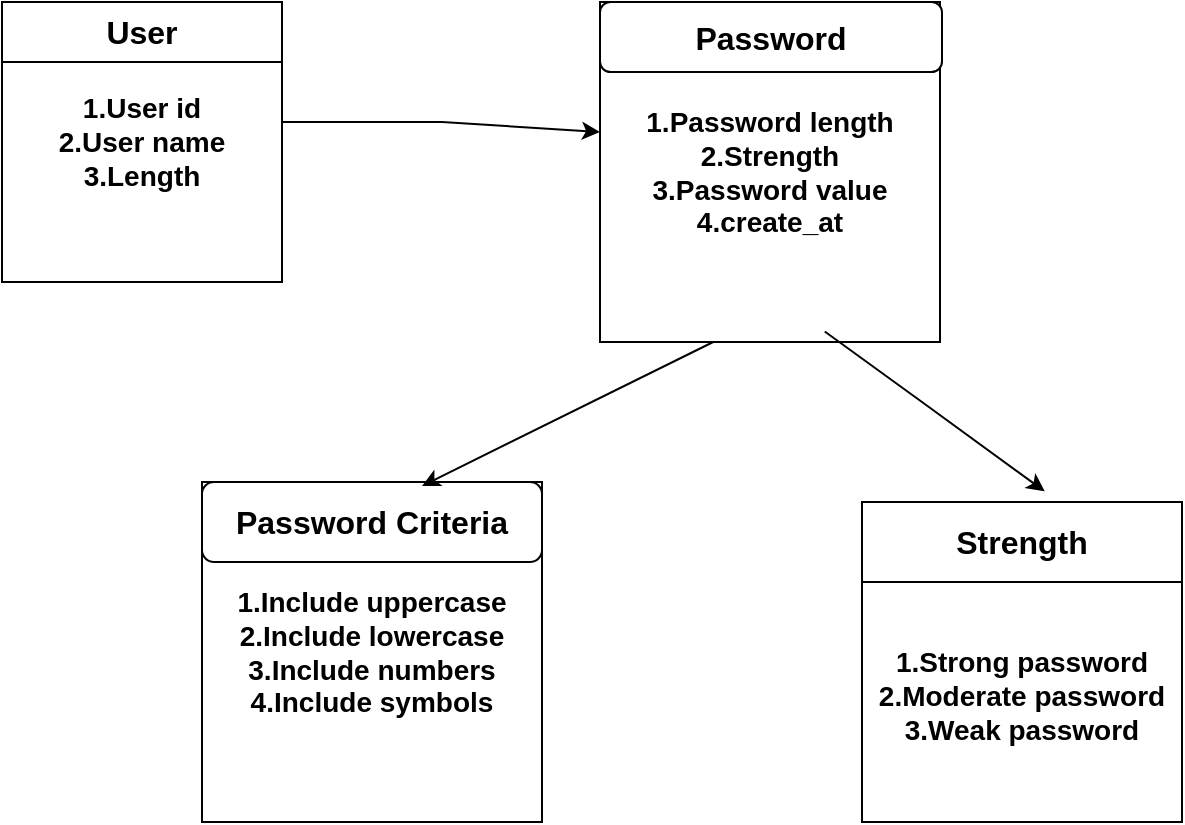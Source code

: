 <mxfile version="24.7.6">
  <diagram id="C5RBs43oDa-KdzZeNtuy" name="Page-1">
    <mxGraphModel dx="786" dy="457" grid="1" gridSize="10" guides="1" tooltips="1" connect="1" arrows="1" fold="1" page="1" pageScale="1" pageWidth="827" pageHeight="1169" math="0" shadow="0">
      <root>
        <mxCell id="WIyWlLk6GJQsqaUBKTNV-0" />
        <mxCell id="WIyWlLk6GJQsqaUBKTNV-1" parent="WIyWlLk6GJQsqaUBKTNV-0" />
        <mxCell id="l6MAVtPtGnV0X-iG1m9I-0" value="&lt;b style=&quot;background-color: initial; font-size: 14px;&quot;&gt;1.Include uppercase&lt;/b&gt;&lt;br style=&quot;font-size: 14px;&quot;&gt;&lt;b style=&quot;background-color: initial; font-size: 14px;&quot;&gt;2.Include lowercase&lt;/b&gt;&lt;br style=&quot;font-size: 14px;&quot;&gt;&lt;b style=&quot;background-color: initial; font-size: 14px;&quot;&gt;3.Include numbers&lt;/b&gt;&lt;br style=&quot;font-size: 14px;&quot;&gt;&lt;b style=&quot;background-color: initial; font-size: 14px;&quot;&gt;4.Include symbols&lt;/b&gt;" style="whiteSpace=wrap;html=1;aspect=fixed;align=center;fontSize=14;" vertex="1" parent="WIyWlLk6GJQsqaUBKTNV-1">
          <mxGeometry x="140" y="250" width="170" height="170" as="geometry" />
        </mxCell>
        <mxCell id="l6MAVtPtGnV0X-iG1m9I-2" value="Password Criteria" style="rounded=1;whiteSpace=wrap;html=1;fontStyle=1;labelBackgroundColor=default;labelBorderColor=none;fontSize=16;" vertex="1" parent="WIyWlLk6GJQsqaUBKTNV-1">
          <mxGeometry x="140" y="250" width="170" height="40" as="geometry" />
        </mxCell>
        <mxCell id="l6MAVtPtGnV0X-iG1m9I-3" value="1.Password length&lt;div style=&quot;font-size: 14px;&quot;&gt;2.Strength&lt;/div&gt;&lt;div style=&quot;font-size: 14px;&quot;&gt;3.Password value&lt;/div&gt;&lt;div style=&quot;font-size: 14px;&quot;&gt;4.create_at&lt;/div&gt;" style="whiteSpace=wrap;html=1;aspect=fixed;fontStyle=1;fontSize=14;" vertex="1" parent="WIyWlLk6GJQsqaUBKTNV-1">
          <mxGeometry x="339" y="10" width="170" height="170" as="geometry" />
        </mxCell>
        <mxCell id="l6MAVtPtGnV0X-iG1m9I-4" value="Password" style="rounded=1;whiteSpace=wrap;html=1;fontStyle=1;fontSize=16;" vertex="1" parent="WIyWlLk6GJQsqaUBKTNV-1">
          <mxGeometry x="339" y="10" width="171" height="35" as="geometry" />
        </mxCell>
        <mxCell id="l6MAVtPtGnV0X-iG1m9I-5" value="" style="endArrow=classic;html=1;rounded=0;exitX=0.333;exitY=1;exitDx=0;exitDy=0;exitPerimeter=0;entryX=0.647;entryY=0.05;entryDx=0;entryDy=0;entryPerimeter=0;" edge="1" parent="WIyWlLk6GJQsqaUBKTNV-1" source="l6MAVtPtGnV0X-iG1m9I-3" target="l6MAVtPtGnV0X-iG1m9I-2">
          <mxGeometry width="50" height="50" relative="1" as="geometry">
            <mxPoint x="270.0" y="180.0" as="sourcePoint" />
            <mxPoint x="326.3" y="248.65" as="targetPoint" />
            <Array as="points" />
          </mxGeometry>
        </mxCell>
        <mxCell id="l6MAVtPtGnV0X-iG1m9I-6" value="&lt;div&gt;&lt;br&gt;&lt;/div&gt;&lt;div&gt;&lt;br&gt;&lt;/div&gt;1.Strong password&lt;div style=&quot;font-size: 14px;&quot;&gt;2.Moderate password&lt;/div&gt;&lt;div style=&quot;font-size: 14px;&quot;&gt;3.Weak password&lt;/div&gt;" style="whiteSpace=wrap;html=1;aspect=fixed;fontStyle=1;fontSize=14;" vertex="1" parent="WIyWlLk6GJQsqaUBKTNV-1">
          <mxGeometry x="470" y="260" width="160" height="160" as="geometry" />
        </mxCell>
        <mxCell id="l6MAVtPtGnV0X-iG1m9I-7" value="Strength" style="rounded=0;whiteSpace=wrap;html=1;fontStyle=1;fontSize=16;" vertex="1" parent="WIyWlLk6GJQsqaUBKTNV-1">
          <mxGeometry x="470" y="260" width="160" height="40" as="geometry" />
        </mxCell>
        <mxCell id="l6MAVtPtGnV0X-iG1m9I-8" value="" style="endArrow=classic;html=1;rounded=0;entryX=0.571;entryY=-0.133;entryDx=0;entryDy=0;entryPerimeter=0;exitX=0.661;exitY=0.969;exitDx=0;exitDy=0;exitPerimeter=0;" edge="1" parent="WIyWlLk6GJQsqaUBKTNV-1" source="l6MAVtPtGnV0X-iG1m9I-3" target="l6MAVtPtGnV0X-iG1m9I-7">
          <mxGeometry width="50" height="50" relative="1" as="geometry">
            <mxPoint x="470" y="190" as="sourcePoint" />
            <mxPoint x="550" y="180" as="targetPoint" />
            <Array as="points">
              <mxPoint x="500" y="210" />
            </Array>
          </mxGeometry>
        </mxCell>
        <mxCell id="l6MAVtPtGnV0X-iG1m9I-9" value="1.User id&lt;div style=&quot;font-size: 14px;&quot;&gt;2.User name&lt;/div&gt;&lt;div style=&quot;font-size: 14px;&quot;&gt;3.Length&lt;/div&gt;" style="whiteSpace=wrap;html=1;aspect=fixed;fontStyle=1;fontSize=14;" vertex="1" parent="WIyWlLk6GJQsqaUBKTNV-1">
          <mxGeometry x="40" y="10" width="140" height="140" as="geometry" />
        </mxCell>
        <mxCell id="l6MAVtPtGnV0X-iG1m9I-10" value="User" style="rounded=0;whiteSpace=wrap;html=1;fontStyle=1;fontSize=16;" vertex="1" parent="WIyWlLk6GJQsqaUBKTNV-1">
          <mxGeometry x="40" y="10" width="140" height="30" as="geometry" />
        </mxCell>
        <mxCell id="l6MAVtPtGnV0X-iG1m9I-11" value="" style="endArrow=classic;html=1;rounded=0;entryX=0;entryY=0.5;entryDx=0;entryDy=0;" edge="1" parent="WIyWlLk6GJQsqaUBKTNV-1">
          <mxGeometry width="50" height="50" relative="1" as="geometry">
            <mxPoint x="180" y="70" as="sourcePoint" />
            <mxPoint x="339" y="75" as="targetPoint" />
            <Array as="points">
              <mxPoint x="180" y="70" />
              <mxPoint x="260" y="70" />
            </Array>
          </mxGeometry>
        </mxCell>
      </root>
    </mxGraphModel>
  </diagram>
</mxfile>
